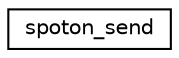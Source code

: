 digraph "Graphical Class Hierarchy"
{
  edge [fontname="Helvetica",fontsize="10",labelfontname="Helvetica",labelfontsize="10"];
  node [fontname="Helvetica",fontsize="10",shape=record];
  rankdir="LR";
  Node0 [label="spoton_send",height=0.2,width=0.4,color="black", fillcolor="white", style="filled",URL="$classspoton__send.html"];
}
